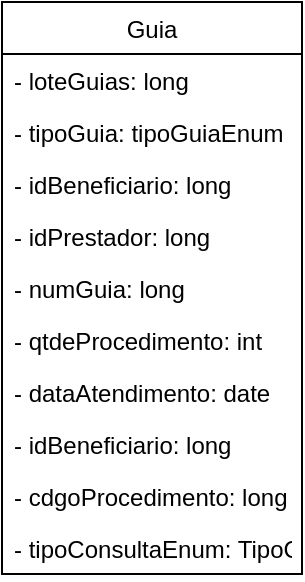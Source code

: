 <mxfile version="12.3.0" type="device" pages="1"><diagram id="6XrXXpbGtND-jx7CqEE9" name="Page-1"><mxGraphModel dx="854" dy="436" grid="1" gridSize="10" guides="1" tooltips="1" connect="1" arrows="1" fold="1" page="1" pageScale="1" pageWidth="827" pageHeight="1169" math="0" shadow="0"><root><mxCell id="0"/><mxCell id="1" parent="0"/><mxCell id="kDRYYG70sh7OE9JQXW3t-1" value="Guia" style="swimlane;fontStyle=0;childLayout=stackLayout;horizontal=1;startSize=26;fillColor=none;horizontalStack=0;resizeParent=1;resizeParentMax=0;resizeLast=0;collapsible=1;marginBottom=0;" parent="1" vertex="1"><mxGeometry x="190" width="150" height="286" as="geometry"/></mxCell><mxCell id="kDRYYG70sh7OE9JQXW3t-2" value="- loteGuias: long" style="text;strokeColor=none;fillColor=none;align=left;verticalAlign=top;spacingLeft=4;spacingRight=4;overflow=hidden;rotatable=0;points=[[0,0.5],[1,0.5]];portConstraint=eastwest;" parent="kDRYYG70sh7OE9JQXW3t-1" vertex="1"><mxGeometry y="26" width="150" height="26" as="geometry"/></mxCell><mxCell id="kDRYYG70sh7OE9JQXW3t-3" value="- tipoGuia: tipoGuiaEnum" style="text;strokeColor=none;fillColor=none;align=left;verticalAlign=top;spacingLeft=4;spacingRight=4;overflow=hidden;rotatable=0;points=[[0,0.5],[1,0.5]];portConstraint=eastwest;" parent="kDRYYG70sh7OE9JQXW3t-1" vertex="1"><mxGeometry y="52" width="150" height="26" as="geometry"/></mxCell><mxCell id="kDRYYG70sh7OE9JQXW3t-5" value="- idBeneficiario: long&#10;" style="text;strokeColor=none;fillColor=none;align=left;verticalAlign=top;spacingLeft=4;spacingRight=4;overflow=hidden;rotatable=0;points=[[0,0.5],[1,0.5]];portConstraint=eastwest;" parent="kDRYYG70sh7OE9JQXW3t-1" vertex="1"><mxGeometry y="78" width="150" height="26" as="geometry"/></mxCell><mxCell id="kDRYYG70sh7OE9JQXW3t-6" value="- idPrestador: long&#10;" style="text;strokeColor=none;fillColor=none;align=left;verticalAlign=top;spacingLeft=4;spacingRight=4;overflow=hidden;rotatable=0;points=[[0,0.5],[1,0.5]];portConstraint=eastwest;" parent="kDRYYG70sh7OE9JQXW3t-1" vertex="1"><mxGeometry y="104" width="150" height="26" as="geometry"/></mxCell><mxCell id="kDRYYG70sh7OE9JQXW3t-9" value="- numGuia: long&#10;" style="text;strokeColor=none;fillColor=none;align=left;verticalAlign=top;spacingLeft=4;spacingRight=4;overflow=hidden;rotatable=0;points=[[0,0.5],[1,0.5]];portConstraint=eastwest;" parent="kDRYYG70sh7OE9JQXW3t-1" vertex="1"><mxGeometry y="130" width="150" height="26" as="geometry"/></mxCell><mxCell id="kDRYYG70sh7OE9JQXW3t-8" value="- qtdeProcedimento: int&#10;" style="text;strokeColor=none;fillColor=none;align=left;verticalAlign=top;spacingLeft=4;spacingRight=4;overflow=hidden;rotatable=0;points=[[0,0.5],[1,0.5]];portConstraint=eastwest;" parent="kDRYYG70sh7OE9JQXW3t-1" vertex="1"><mxGeometry y="156" width="150" height="26" as="geometry"/></mxCell><mxCell id="kDRYYG70sh7OE9JQXW3t-7" value="- dataAtendimento: date&#10;" style="text;strokeColor=none;fillColor=none;align=left;verticalAlign=top;spacingLeft=4;spacingRight=4;overflow=hidden;rotatable=0;points=[[0,0.5],[1,0.5]];portConstraint=eastwest;" parent="kDRYYG70sh7OE9JQXW3t-1" vertex="1"><mxGeometry y="182" width="150" height="26" as="geometry"/></mxCell><mxCell id="kDRYYG70sh7OE9JQXW3t-13" value="- idBeneficiario: long&#10;" style="text;strokeColor=none;fillColor=none;align=left;verticalAlign=top;spacingLeft=4;spacingRight=4;overflow=hidden;rotatable=0;points=[[0,0.5],[1,0.5]];portConstraint=eastwest;" parent="kDRYYG70sh7OE9JQXW3t-1" vertex="1"><mxGeometry y="208" width="150" height="26" as="geometry"/></mxCell><mxCell id="kDRYYG70sh7OE9JQXW3t-14" value="- cdgoProcedimento: long&#10;" style="text;strokeColor=none;fillColor=none;align=left;verticalAlign=top;spacingLeft=4;spacingRight=4;overflow=hidden;rotatable=0;points=[[0,0.5],[1,0.5]];portConstraint=eastwest;" parent="kDRYYG70sh7OE9JQXW3t-1" vertex="1"><mxGeometry y="234" width="150" height="26" as="geometry"/></mxCell><mxCell id="kDRYYG70sh7OE9JQXW3t-16" value="- tipoConsultaEnum: TipoConsultaEnum&#10;" style="text;strokeColor=none;fillColor=none;align=left;verticalAlign=top;spacingLeft=4;spacingRight=4;overflow=hidden;rotatable=0;points=[[0,0.5],[1,0.5]];portConstraint=eastwest;" parent="kDRYYG70sh7OE9JQXW3t-1" vertex="1"><mxGeometry y="260" width="150" height="26" as="geometry"/></mxCell></root></mxGraphModel></diagram></mxfile>